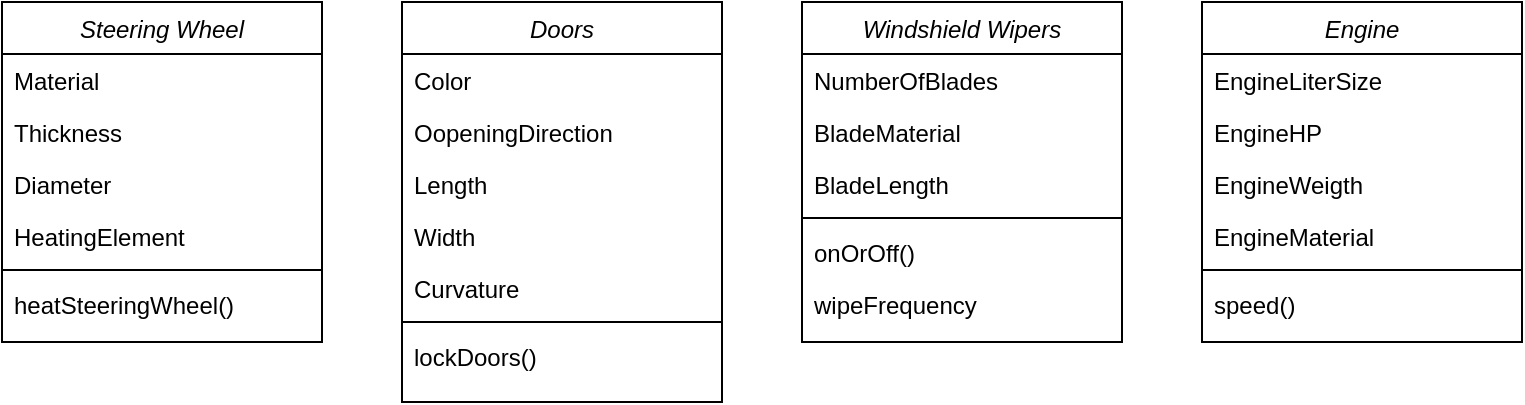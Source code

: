 <mxfile version="20.8.17" type="github">
  <diagram id="C5RBs43oDa-KdzZeNtuy" name="Page-1">
    <mxGraphModel dx="1414" dy="730" grid="1" gridSize="10" guides="1" tooltips="1" connect="1" arrows="1" fold="1" page="1" pageScale="1" pageWidth="827" pageHeight="1169" math="0" shadow="0">
      <root>
        <mxCell id="WIyWlLk6GJQsqaUBKTNV-0" />
        <mxCell id="WIyWlLk6GJQsqaUBKTNV-1" parent="WIyWlLk6GJQsqaUBKTNV-0" />
        <mxCell id="zkfFHV4jXpPFQw0GAbJ--0" value="Steering Wheel" style="swimlane;fontStyle=2;align=center;verticalAlign=top;childLayout=stackLayout;horizontal=1;startSize=26;horizontalStack=0;resizeParent=1;resizeLast=0;collapsible=1;marginBottom=0;rounded=0;shadow=0;strokeWidth=1;" parent="WIyWlLk6GJQsqaUBKTNV-1" vertex="1">
          <mxGeometry x="40" y="80" width="160" height="170" as="geometry">
            <mxRectangle x="230" y="140" width="160" height="26" as="alternateBounds" />
          </mxGeometry>
        </mxCell>
        <mxCell id="zkfFHV4jXpPFQw0GAbJ--1" value="Material" style="text;align=left;verticalAlign=top;spacingLeft=4;spacingRight=4;overflow=hidden;rotatable=0;points=[[0,0.5],[1,0.5]];portConstraint=eastwest;" parent="zkfFHV4jXpPFQw0GAbJ--0" vertex="1">
          <mxGeometry y="26" width="160" height="26" as="geometry" />
        </mxCell>
        <mxCell id="zkfFHV4jXpPFQw0GAbJ--2" value="Thickness" style="text;align=left;verticalAlign=top;spacingLeft=4;spacingRight=4;overflow=hidden;rotatable=0;points=[[0,0.5],[1,0.5]];portConstraint=eastwest;rounded=0;shadow=0;html=0;" parent="zkfFHV4jXpPFQw0GAbJ--0" vertex="1">
          <mxGeometry y="52" width="160" height="26" as="geometry" />
        </mxCell>
        <mxCell id="zkfFHV4jXpPFQw0GAbJ--3" value="Diameter" style="text;align=left;verticalAlign=top;spacingLeft=4;spacingRight=4;overflow=hidden;rotatable=0;points=[[0,0.5],[1,0.5]];portConstraint=eastwest;rounded=0;shadow=0;html=0;" parent="zkfFHV4jXpPFQw0GAbJ--0" vertex="1">
          <mxGeometry y="78" width="160" height="26" as="geometry" />
        </mxCell>
        <mxCell id="zkfFHV4jXpPFQw0GAbJ--5" value="HeatingElement" style="text;align=left;verticalAlign=top;spacingLeft=4;spacingRight=4;overflow=hidden;rotatable=0;points=[[0,0.5],[1,0.5]];portConstraint=eastwest;" parent="zkfFHV4jXpPFQw0GAbJ--0" vertex="1">
          <mxGeometry y="104" width="160" height="26" as="geometry" />
        </mxCell>
        <mxCell id="zkfFHV4jXpPFQw0GAbJ--4" value="" style="line;html=1;strokeWidth=1;align=left;verticalAlign=middle;spacingTop=-1;spacingLeft=3;spacingRight=3;rotatable=0;labelPosition=right;points=[];portConstraint=eastwest;" parent="zkfFHV4jXpPFQw0GAbJ--0" vertex="1">
          <mxGeometry y="130" width="160" height="8" as="geometry" />
        </mxCell>
        <mxCell id="who-agg-yzoeEjREQ_WS-26" value="heatSteeringWheel()" style="text;align=left;verticalAlign=top;spacingLeft=4;spacingRight=4;overflow=hidden;rotatable=0;points=[[0,0.5],[1,0.5]];portConstraint=eastwest;" vertex="1" parent="zkfFHV4jXpPFQw0GAbJ--0">
          <mxGeometry y="138" width="160" height="26" as="geometry" />
        </mxCell>
        <mxCell id="who-agg-yzoeEjREQ_WS-2" value="Doors" style="swimlane;fontStyle=2;align=center;verticalAlign=top;childLayout=stackLayout;horizontal=1;startSize=26;horizontalStack=0;resizeParent=1;resizeLast=0;collapsible=1;marginBottom=0;rounded=0;shadow=0;strokeWidth=1;" vertex="1" parent="WIyWlLk6GJQsqaUBKTNV-1">
          <mxGeometry x="240" y="80" width="160" height="200" as="geometry">
            <mxRectangle x="230" y="140" width="160" height="26" as="alternateBounds" />
          </mxGeometry>
        </mxCell>
        <mxCell id="who-agg-yzoeEjREQ_WS-3" value="Color" style="text;align=left;verticalAlign=top;spacingLeft=4;spacingRight=4;overflow=hidden;rotatable=0;points=[[0,0.5],[1,0.5]];portConstraint=eastwest;" vertex="1" parent="who-agg-yzoeEjREQ_WS-2">
          <mxGeometry y="26" width="160" height="26" as="geometry" />
        </mxCell>
        <mxCell id="who-agg-yzoeEjREQ_WS-4" value="OopeningDirection" style="text;align=left;verticalAlign=top;spacingLeft=4;spacingRight=4;overflow=hidden;rotatable=0;points=[[0,0.5],[1,0.5]];portConstraint=eastwest;rounded=0;shadow=0;html=0;" vertex="1" parent="who-agg-yzoeEjREQ_WS-2">
          <mxGeometry y="52" width="160" height="26" as="geometry" />
        </mxCell>
        <mxCell id="who-agg-yzoeEjREQ_WS-5" value="Length" style="text;align=left;verticalAlign=top;spacingLeft=4;spacingRight=4;overflow=hidden;rotatable=0;points=[[0,0.5],[1,0.5]];portConstraint=eastwest;rounded=0;shadow=0;html=0;" vertex="1" parent="who-agg-yzoeEjREQ_WS-2">
          <mxGeometry y="78" width="160" height="26" as="geometry" />
        </mxCell>
        <mxCell id="who-agg-yzoeEjREQ_WS-7" value="Width" style="text;align=left;verticalAlign=top;spacingLeft=4;spacingRight=4;overflow=hidden;rotatable=0;points=[[0,0.5],[1,0.5]];portConstraint=eastwest;" vertex="1" parent="who-agg-yzoeEjREQ_WS-2">
          <mxGeometry y="104" width="160" height="26" as="geometry" />
        </mxCell>
        <mxCell id="who-agg-yzoeEjREQ_WS-27" value="Curvature" style="text;align=left;verticalAlign=top;spacingLeft=4;spacingRight=4;overflow=hidden;rotatable=0;points=[[0,0.5],[1,0.5]];portConstraint=eastwest;" vertex="1" parent="who-agg-yzoeEjREQ_WS-2">
          <mxGeometry y="130" width="160" height="26" as="geometry" />
        </mxCell>
        <mxCell id="who-agg-yzoeEjREQ_WS-6" value="" style="line;html=1;strokeWidth=1;align=left;verticalAlign=middle;spacingTop=-1;spacingLeft=3;spacingRight=3;rotatable=0;labelPosition=right;points=[];portConstraint=eastwest;" vertex="1" parent="who-agg-yzoeEjREQ_WS-2">
          <mxGeometry y="156" width="160" height="8" as="geometry" />
        </mxCell>
        <mxCell id="who-agg-yzoeEjREQ_WS-28" value="lockDoors()" style="text;align=left;verticalAlign=top;spacingLeft=4;spacingRight=4;overflow=hidden;rotatable=0;points=[[0,0.5],[1,0.5]];portConstraint=eastwest;" vertex="1" parent="who-agg-yzoeEjREQ_WS-2">
          <mxGeometry y="164" width="160" height="26" as="geometry" />
        </mxCell>
        <mxCell id="who-agg-yzoeEjREQ_WS-8" value="Windshield Wipers" style="swimlane;fontStyle=2;align=center;verticalAlign=top;childLayout=stackLayout;horizontal=1;startSize=26;horizontalStack=0;resizeParent=1;resizeLast=0;collapsible=1;marginBottom=0;rounded=0;shadow=0;strokeWidth=1;" vertex="1" parent="WIyWlLk6GJQsqaUBKTNV-1">
          <mxGeometry x="440" y="80" width="160" height="170" as="geometry">
            <mxRectangle x="230" y="140" width="160" height="26" as="alternateBounds" />
          </mxGeometry>
        </mxCell>
        <mxCell id="who-agg-yzoeEjREQ_WS-9" value="NumberOfBlades" style="text;align=left;verticalAlign=top;spacingLeft=4;spacingRight=4;overflow=hidden;rotatable=0;points=[[0,0.5],[1,0.5]];portConstraint=eastwest;" vertex="1" parent="who-agg-yzoeEjREQ_WS-8">
          <mxGeometry y="26" width="160" height="26" as="geometry" />
        </mxCell>
        <mxCell id="who-agg-yzoeEjREQ_WS-10" value="BladeMaterial" style="text;align=left;verticalAlign=top;spacingLeft=4;spacingRight=4;overflow=hidden;rotatable=0;points=[[0,0.5],[1,0.5]];portConstraint=eastwest;rounded=0;shadow=0;html=0;" vertex="1" parent="who-agg-yzoeEjREQ_WS-8">
          <mxGeometry y="52" width="160" height="26" as="geometry" />
        </mxCell>
        <mxCell id="who-agg-yzoeEjREQ_WS-11" value="BladeLength" style="text;align=left;verticalAlign=top;spacingLeft=4;spacingRight=4;overflow=hidden;rotatable=0;points=[[0,0.5],[1,0.5]];portConstraint=eastwest;rounded=0;shadow=0;html=0;" vertex="1" parent="who-agg-yzoeEjREQ_WS-8">
          <mxGeometry y="78" width="160" height="26" as="geometry" />
        </mxCell>
        <mxCell id="who-agg-yzoeEjREQ_WS-12" value="" style="line;html=1;strokeWidth=1;align=left;verticalAlign=middle;spacingTop=-1;spacingLeft=3;spacingRight=3;rotatable=0;labelPosition=right;points=[];portConstraint=eastwest;" vertex="1" parent="who-agg-yzoeEjREQ_WS-8">
          <mxGeometry y="104" width="160" height="8" as="geometry" />
        </mxCell>
        <mxCell id="who-agg-yzoeEjREQ_WS-13" value="onOrOff()" style="text;align=left;verticalAlign=top;spacingLeft=4;spacingRight=4;overflow=hidden;rotatable=0;points=[[0,0.5],[1,0.5]];portConstraint=eastwest;" vertex="1" parent="who-agg-yzoeEjREQ_WS-8">
          <mxGeometry y="112" width="160" height="26" as="geometry" />
        </mxCell>
        <mxCell id="who-agg-yzoeEjREQ_WS-29" value="wipeFrequency" style="text;align=left;verticalAlign=top;spacingLeft=4;spacingRight=4;overflow=hidden;rotatable=0;points=[[0,0.5],[1,0.5]];portConstraint=eastwest;" vertex="1" parent="who-agg-yzoeEjREQ_WS-8">
          <mxGeometry y="138" width="160" height="26" as="geometry" />
        </mxCell>
        <mxCell id="who-agg-yzoeEjREQ_WS-14" value="Engine" style="swimlane;fontStyle=2;align=center;verticalAlign=top;childLayout=stackLayout;horizontal=1;startSize=26;horizontalStack=0;resizeParent=1;resizeLast=0;collapsible=1;marginBottom=0;rounded=0;shadow=0;strokeWidth=1;" vertex="1" parent="WIyWlLk6GJQsqaUBKTNV-1">
          <mxGeometry x="640" y="80" width="160" height="170" as="geometry">
            <mxRectangle x="230" y="140" width="160" height="26" as="alternateBounds" />
          </mxGeometry>
        </mxCell>
        <mxCell id="who-agg-yzoeEjREQ_WS-15" value="EngineLiterSize" style="text;align=left;verticalAlign=top;spacingLeft=4;spacingRight=4;overflow=hidden;rotatable=0;points=[[0,0.5],[1,0.5]];portConstraint=eastwest;" vertex="1" parent="who-agg-yzoeEjREQ_WS-14">
          <mxGeometry y="26" width="160" height="26" as="geometry" />
        </mxCell>
        <mxCell id="who-agg-yzoeEjREQ_WS-16" value="EngineHP" style="text;align=left;verticalAlign=top;spacingLeft=4;spacingRight=4;overflow=hidden;rotatable=0;points=[[0,0.5],[1,0.5]];portConstraint=eastwest;rounded=0;shadow=0;html=0;" vertex="1" parent="who-agg-yzoeEjREQ_WS-14">
          <mxGeometry y="52" width="160" height="26" as="geometry" />
        </mxCell>
        <mxCell id="who-agg-yzoeEjREQ_WS-17" value="EngineWeigth" style="text;align=left;verticalAlign=top;spacingLeft=4;spacingRight=4;overflow=hidden;rotatable=0;points=[[0,0.5],[1,0.5]];portConstraint=eastwest;rounded=0;shadow=0;html=0;" vertex="1" parent="who-agg-yzoeEjREQ_WS-14">
          <mxGeometry y="78" width="160" height="26" as="geometry" />
        </mxCell>
        <mxCell id="who-agg-yzoeEjREQ_WS-19" value="EngineMaterial" style="text;align=left;verticalAlign=top;spacingLeft=4;spacingRight=4;overflow=hidden;rotatable=0;points=[[0,0.5],[1,0.5]];portConstraint=eastwest;" vertex="1" parent="who-agg-yzoeEjREQ_WS-14">
          <mxGeometry y="104" width="160" height="26" as="geometry" />
        </mxCell>
        <mxCell id="who-agg-yzoeEjREQ_WS-18" value="" style="line;html=1;strokeWidth=1;align=left;verticalAlign=middle;spacingTop=-1;spacingLeft=3;spacingRight=3;rotatable=0;labelPosition=right;points=[];portConstraint=eastwest;" vertex="1" parent="who-agg-yzoeEjREQ_WS-14">
          <mxGeometry y="130" width="160" height="8" as="geometry" />
        </mxCell>
        <mxCell id="who-agg-yzoeEjREQ_WS-30" value="speed()" style="text;align=left;verticalAlign=top;spacingLeft=4;spacingRight=4;overflow=hidden;rotatable=0;points=[[0,0.5],[1,0.5]];portConstraint=eastwest;" vertex="1" parent="who-agg-yzoeEjREQ_WS-14">
          <mxGeometry y="138" width="160" height="26" as="geometry" />
        </mxCell>
      </root>
    </mxGraphModel>
  </diagram>
</mxfile>
